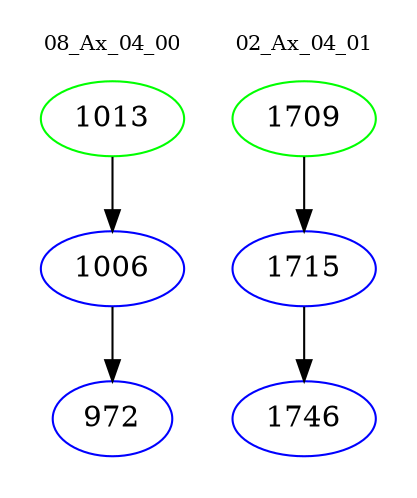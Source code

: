 digraph{
subgraph cluster_0 {
color = white
label = "08_Ax_04_00";
fontsize=10;
T0_1013 [label="1013", color="green"]
T0_1013 -> T0_1006 [color="black"]
T0_1006 [label="1006", color="blue"]
T0_1006 -> T0_972 [color="black"]
T0_972 [label="972", color="blue"]
}
subgraph cluster_1 {
color = white
label = "02_Ax_04_01";
fontsize=10;
T1_1709 [label="1709", color="green"]
T1_1709 -> T1_1715 [color="black"]
T1_1715 [label="1715", color="blue"]
T1_1715 -> T1_1746 [color="black"]
T1_1746 [label="1746", color="blue"]
}
}
